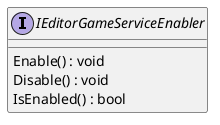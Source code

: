 @startuml
interface IEditorGameServiceEnabler {
    Enable() : void
    Disable() : void
    IsEnabled() : bool
}
@enduml
